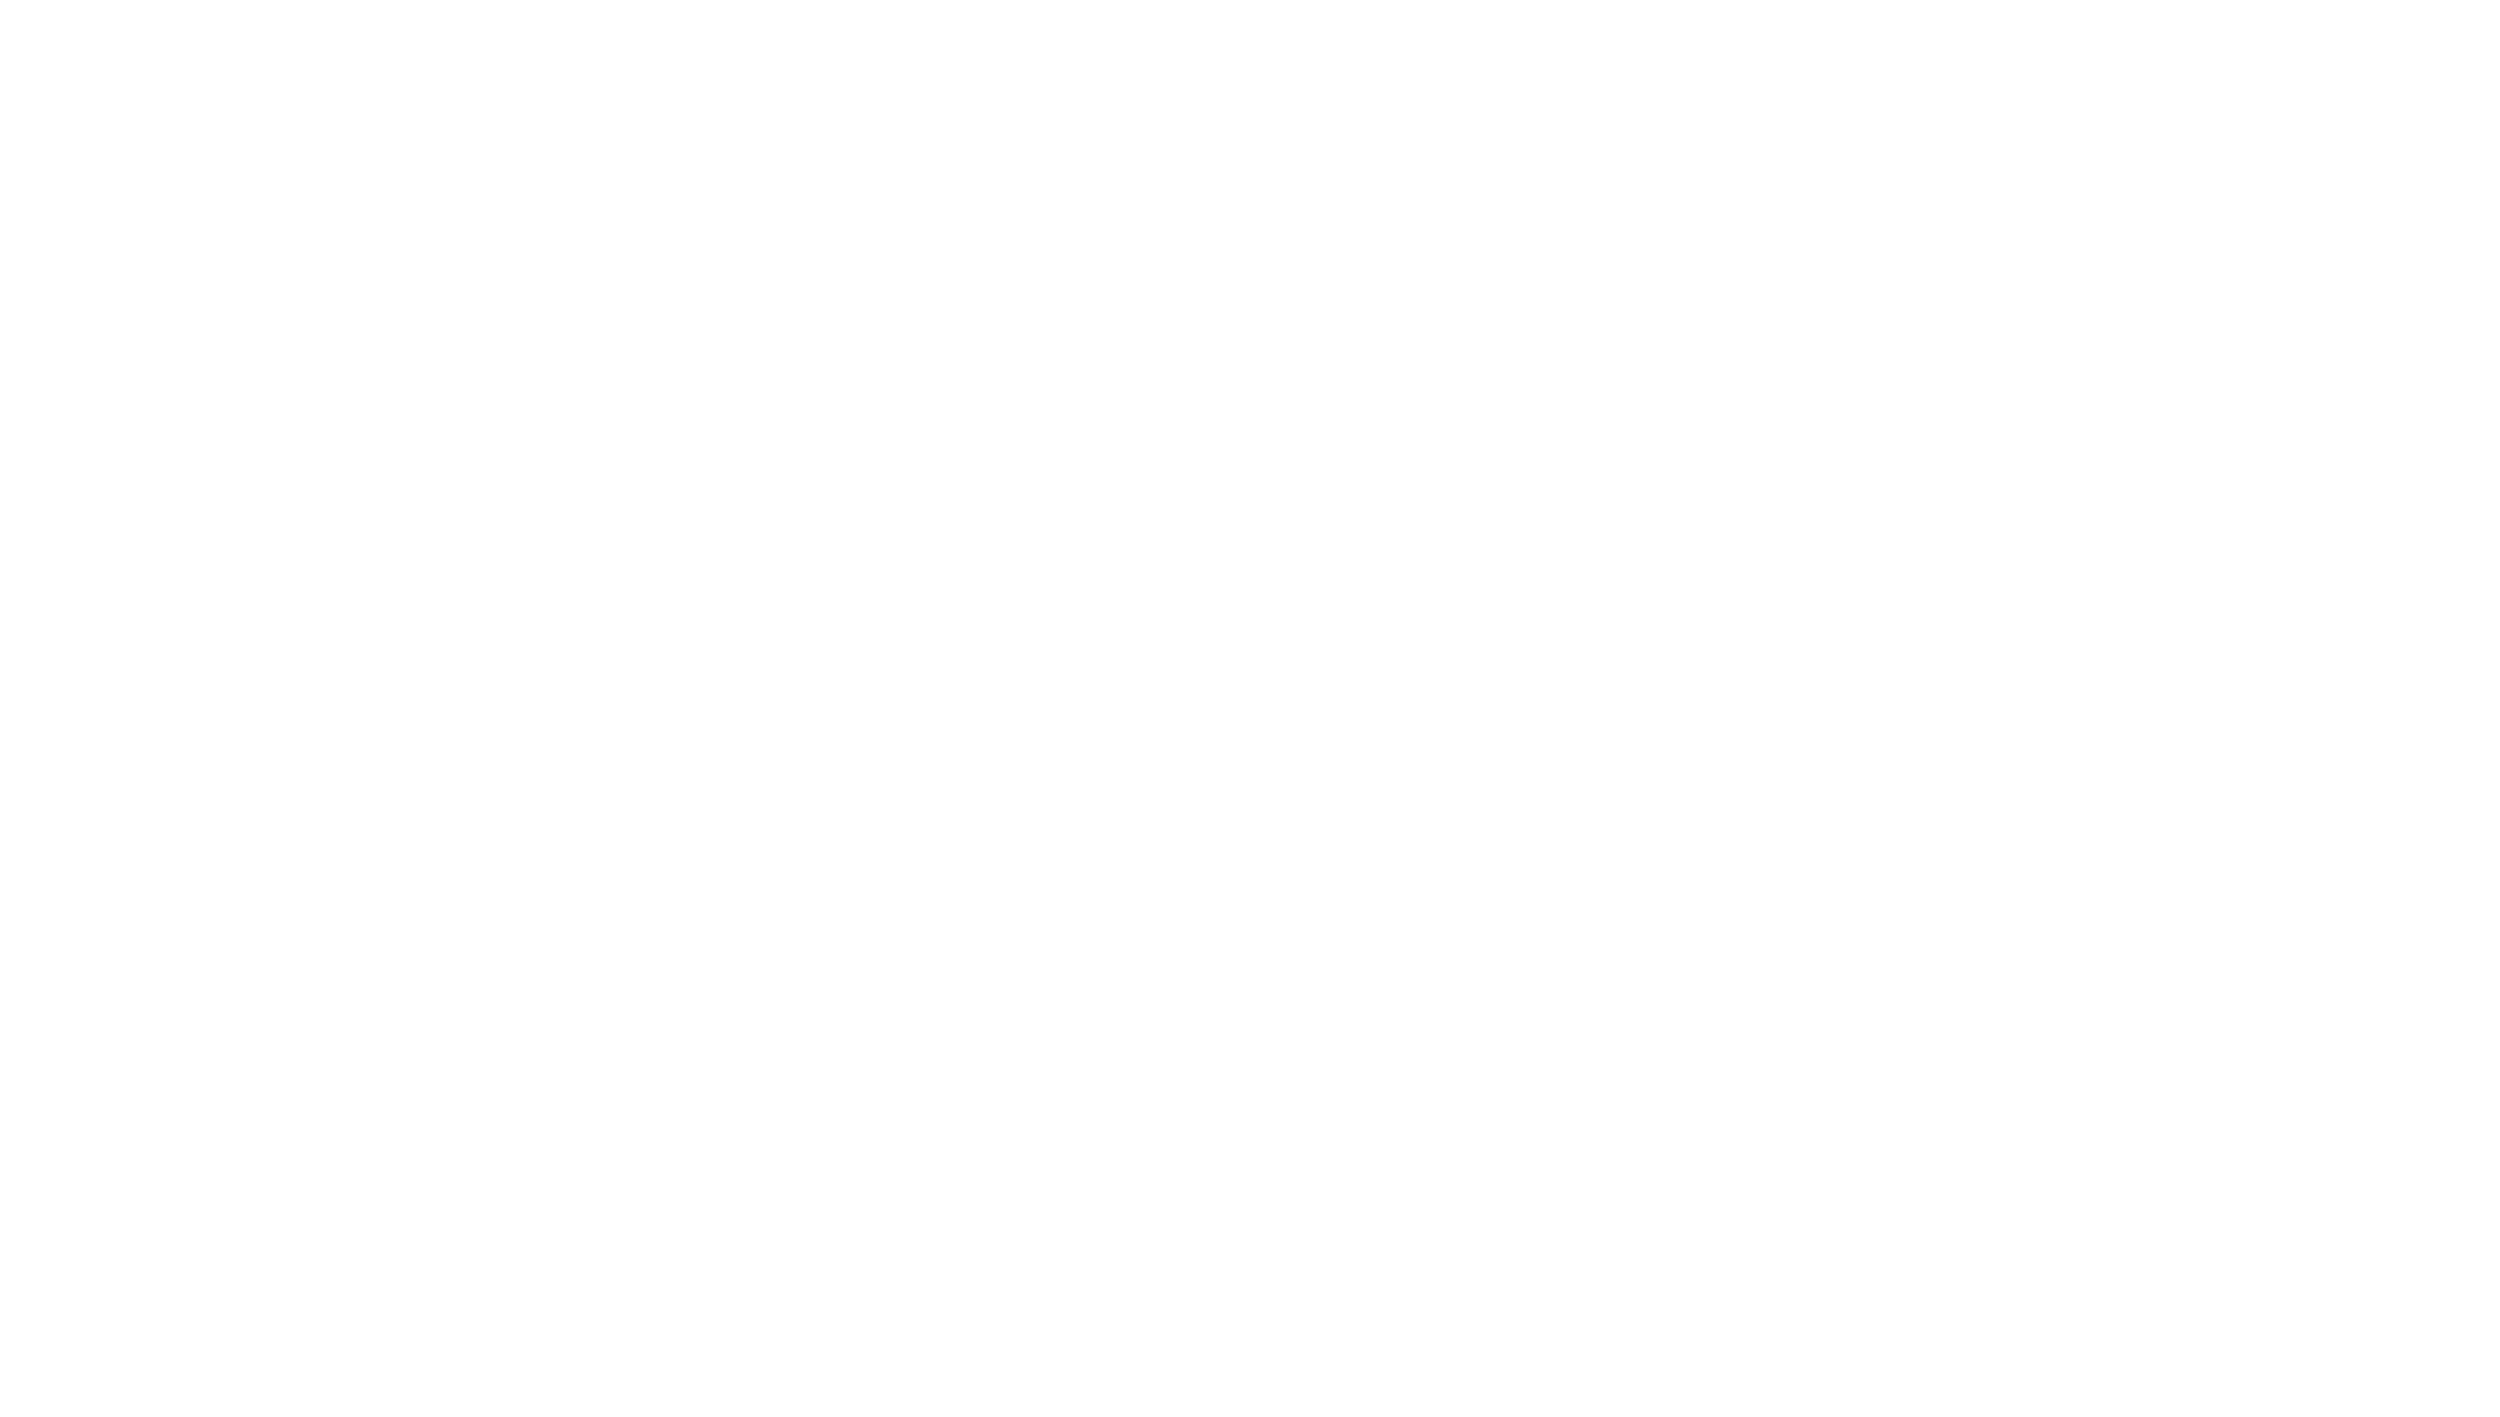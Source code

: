 digraph finite_state_machine {
  bgcolor = "transparent";
  rankdir = LR;
  ratio = 0.5625; // 16:9.

  // Invisible node from which to draw start transition to start state.
  node [style = invis]; -1;

  // Accept states.
  node [color = "white", fontcolor = "white", style = "", shape = doublecircle, xlabel = "IGNORED"]; 1;
  node [color = "white", fontcolor = "white", style = "", shape = doublecircle, xlabel = "CLOSING_PAREN"]; 10;
  node [color = "white", fontcolor = "white", style = "", shape = doublecircle, xlabel = "NUMBER"]; 13;
  node [color = "white", fontcolor = "white", style = "", shape = doublecircle, xlabel = "NUMBER"]; 14;
  node [color = "white", fontcolor = "white", style = "", shape = doublecircle, xlabel = "COLON"]; 15;
  node [color = "white", fontcolor = "white", style = "", shape = doublecircle, xlabel = "EQUALS"]; 16;
  node [color = "white", fontcolor = "white", style = "", shape = doublecircle, xlabel = "AT"]; 17;
  node [color = "white", fontcolor = "white", style = "", shape = doublecircle, xlabel = "NAME"]; 18;
  node [color = "white", fontcolor = "white", style = "", shape = doublecircle, xlabel = "OPENING_BRACKET"]; 19;
  node [color = "white", fontcolor = "white", style = "", shape = doublecircle, xlabel = "IGNORED"]; 2;
  node [color = "white", fontcolor = "white", style = "", shape = doublecircle, xlabel = "CLOSING_BRACKET"]; 20;
  node [color = "white", fontcolor = "white", style = "", shape = doublecircle, xlabel = "OPENING_BRACE"]; 21;
  node [color = "white", fontcolor = "white", style = "", shape = doublecircle, xlabel = "BAR"]; 22;
  node [color = "white", fontcolor = "white", style = "", shape = doublecircle, xlabel = "CLOSING_BRACE"]; 23;
  node [color = "white", fontcolor = "white", style = "", shape = doublecircle, xlabel = "STRING_VALUE"]; 25;
  node [color = "white", fontcolor = "white", style = "", shape = doublecircle, xlabel = "IGNORED"]; 3;
  node [color = "white", fontcolor = "white", style = "", shape = doublecircle, xlabel = "STRING_VALUE"]; 30;
  node [color = "white", fontcolor = "white", style = "", shape = doublecircle, xlabel = "ELLIPSIS"]; 34;
  node [color = "white", fontcolor = "white", style = "", shape = doublecircle, xlabel = "NUMBER"]; 35;
  node [color = "white", fontcolor = "white", style = "", shape = doublecircle, xlabel = "NUMBER"]; 37;
  node [color = "white", fontcolor = "white", style = "", shape = doublecircle, xlabel = "BANG"]; 4;
  node [color = "white", fontcolor = "white", style = "", shape = doublecircle, xlabel = "BLOCK_STRING_VALUE"]; 44;
  node [color = "white", fontcolor = "white", style = "", shape = doublecircle, xlabel = "IGNORED"]; 6;
  node [color = "white", fontcolor = "white", style = "", shape = doublecircle, xlabel = "DOLLAR"]; 7;
  node [color = "white", fontcolor = "white", style = "", shape = doublecircle, xlabel = "AMPERSAND"]; 8;
  node [color = "white", fontcolor = "white", style = "", shape = doublecircle, xlabel = "OPENING_PAREN"]; 9;

  // Catch-all (default) for remaining states.
  node [color = "white", fontcolor = "white", style = "", shape = circle, xlabel = ""];

  -1 -> 0 [color = "white", fontcolor = "white"];
  0 -> 1 [color = "white", fontcolor = "white", label = "\\t"];
  0 -> 2 [color = "white", fontcolor = "white", label = "\\n"];
  0 -> 3 [color = "white", fontcolor = "white", label = "\\r"];
  0 -> 1 [color = "white", fontcolor = "white", label = "SP"];
  0 -> 4 [color = "white", fontcolor = "white", label = "!"];
  0 -> 5 [color = "white", fontcolor = "white", label = "\""];
  0 -> 6 [color = "white", fontcolor = "white", label = "#"];
  0 -> 7 [color = "white", fontcolor = "white", label = "$"];
  0 -> 8 [color = "white", fontcolor = "white", label = "&"];
  0 -> 9 [color = "white", fontcolor = "white", label = "("];
  0 -> 10 [color = "white", fontcolor = "white", label = ")"];
  0 -> 2 [color = "white", fontcolor = "white", label = ","];
  0 -> 11 [color = "white", fontcolor = "white", label = "-"];
  0 -> 12 [color = "white", fontcolor = "white", label = "."];
  0 -> 13 [color = "white", fontcolor = "white", label = "0"];
  0 -> 14 [color = "white", fontcolor = "white", label = "1-9"];
  0 -> 15 [color = "white", fontcolor = "white", label = ":"];
  0 -> 16 [color = "white", fontcolor = "white", label = "="];
  0 -> 17 [color = "white", fontcolor = "white", label = "@"];
  0 -> 18 [color = "white", fontcolor = "white", label = "A-Z"];
  0 -> 19 [color = "white", fontcolor = "white", label = "["];
  0 -> 20 [color = "white", fontcolor = "white", label = "]"];
  0 -> 18 [color = "white", fontcolor = "white", label = "_"];
  0 -> 18 [color = "white", fontcolor = "white", label = "a-z"];
  0 -> 21 [color = "white", fontcolor = "white", label = "{"];
  0 -> 22 [color = "white", fontcolor = "white", label = "|"];
  0 -> 23 [color = "white", fontcolor = "white", label = "}"];
  0 -> 2 [color = "white", fontcolor = "white", label = "\\ufeff"];
  1 -> 1 [color = "white", fontcolor = "white", label = "\\t"];
  1 -> 1 [color = "white", fontcolor = "white", label = "SP"];
  3 -> 2 [color = "white", fontcolor = "white", label = "\\n"];
  5 -> 24 [color = "white", fontcolor = "white", label = "\\t"];
  5 -> 24 [color = "white", fontcolor = "white", label = "SP-!"];
  5 -> 25 [color = "white", fontcolor = "white", label = "\""];
  5 -> 24 [color = "white", fontcolor = "white", label = "#-["];
  5 -> 26 [color = "white", fontcolor = "white", label = "\\\\"];
  5 -> 24 [color = "white", fontcolor = "white", label = "]-\\uffff"];
  6 -> 6 [color = "white", fontcolor = "white", label = "\\t"];
  6 -> 6 [color = "white", fontcolor = "white", label = "SP-\\uffff"];
  11 -> 13 [color = "white", fontcolor = "white", label = "0"];
  11 -> 14 [color = "white", fontcolor = "white", label = "1-9"];
  12 -> 27 [color = "white", fontcolor = "white", label = "."];
  13 -> 28 [color = "white", fontcolor = "white", label = "."];
  13 -> 29 [color = "white", fontcolor = "white", label = "E"];
  13 -> 29 [color = "white", fontcolor = "white", label = "e"];
  14 -> 28 [color = "white", fontcolor = "white", label = "."];
  14 -> 14 [color = "white", fontcolor = "white", label = "0-9"];
  14 -> 29 [color = "white", fontcolor = "white", label = "E"];
  14 -> 29 [color = "white", fontcolor = "white", label = "e"];
  18 -> 18 [color = "white", fontcolor = "white", label = "0-9"];
  18 -> 18 [color = "white", fontcolor = "white", label = "A-Z"];
  18 -> 18 [color = "white", fontcolor = "white", label = "_"];
  18 -> 18 [color = "white", fontcolor = "white", label = "a-z"];
  24 -> 24 [color = "white", fontcolor = "white", label = "\\t"];
  24 -> 24 [color = "white", fontcolor = "white", label = "SP-!"];
  24 -> 30 [color = "white", fontcolor = "white", label = "\""];
  24 -> 24 [color = "white", fontcolor = "white", label = "#-["];
  24 -> 26 [color = "white", fontcolor = "white", label = "\\\\"];
  24 -> 24 [color = "white", fontcolor = "white", label = "]-\\uffff"];
  25 -> 31 [color = "white", fontcolor = "white", label = "\""];
  26 -> 24 [color = "white", fontcolor = "white", label = "\""];
  26 -> 24 [color = "white", fontcolor = "white", label = "/"];
  26 -> 32 [color = "white", fontcolor = "white", label = "\\\\"];
  26 -> 24 [color = "white", fontcolor = "white", label = "b"];
  26 -> 24 [color = "white", fontcolor = "white", label = "f"];
  26 -> 24 [color = "white", fontcolor = "white", label = "n"];
  26 -> 24 [color = "white", fontcolor = "white", label = "r"];
  26 -> 24 [color = "white", fontcolor = "white", label = "t"];
  26 -> 33 [color = "white", fontcolor = "white", label = "u"];
  27 -> 34 [color = "white", fontcolor = "white", label = "."];
  28 -> 35 [color = "white", fontcolor = "white", label = "0-9"];
  29 -> 36 [color = "white", fontcolor = "white", label = "+"];
  29 -> 36 [color = "white", fontcolor = "white", label = "-"];
  29 -> 37 [color = "white", fontcolor = "white", label = "0-9"];
  31 -> 31 [color = "white", fontcolor = "white", label = "\\t-\\n"];
  31 -> 31 [color = "white", fontcolor = "white", label = "\\r"];
  31 -> 31 [color = "white", fontcolor = "white", label = "SP-!"];
  31 -> 38 [color = "white", fontcolor = "white", label = "\""];
  31 -> 31 [color = "white", fontcolor = "white", label = "#-["];
  31 -> 39 [color = "white", fontcolor = "white", label = "\\\\"];
  31 -> 31 [color = "white", fontcolor = "white", label = "]-\\uffff"];
  32 -> 24 [color = "white", fontcolor = "white", label = "/"];
  32 -> 32 [color = "white", fontcolor = "white", label = "\\\\"];
  32 -> 24 [color = "white", fontcolor = "white", label = "b"];
  32 -> 24 [color = "white", fontcolor = "white", label = "f"];
  32 -> 24 [color = "white", fontcolor = "white", label = "n"];
  32 -> 24 [color = "white", fontcolor = "white", label = "r"];
  32 -> 24 [color = "white", fontcolor = "white", label = "t"];
  32 -> 33 [color = "white", fontcolor = "white", label = "u"];
  33 -> 40 [color = "white", fontcolor = "white", label = "0-9"];
  33 -> 40 [color = "white", fontcolor = "white", label = "A-F"];
  33 -> 40 [color = "white", fontcolor = "white", label = "a-f"];
  35 -> 35 [color = "white", fontcolor = "white", label = "0-9"];
  35 -> 29 [color = "white", fontcolor = "white", label = "E"];
  35 -> 29 [color = "white", fontcolor = "white", label = "e"];
  36 -> 37 [color = "white", fontcolor = "white", label = "0-9"];
  37 -> 37 [color = "white", fontcolor = "white", label = "0-9"];
  38 -> 31 [color = "white", fontcolor = "white", label = "\\t-\\n"];
  38 -> 31 [color = "white", fontcolor = "white", label = "\\r"];
  38 -> 31 [color = "white", fontcolor = "white", label = "SP-!"];
  38 -> 41 [color = "white", fontcolor = "white", label = "\""];
  38 -> 31 [color = "white", fontcolor = "white", label = "#-["];
  38 -> 39 [color = "white", fontcolor = "white", label = "\\\\"];
  38 -> 31 [color = "white", fontcolor = "white", label = "]-\\uffff"];
  39 -> 31 [color = "white", fontcolor = "white", label = "\\t-\\n"];
  39 -> 31 [color = "white", fontcolor = "white", label = "\\r"];
  39 -> 31 [color = "white", fontcolor = "white", label = "SP-!"];
  39 -> 42 [color = "white", fontcolor = "white", label = "\""];
  39 -> 31 [color = "white", fontcolor = "white", label = "#-["];
  39 -> 39 [color = "white", fontcolor = "white", label = "\\\\"];
  39 -> 31 [color = "white", fontcolor = "white", label = "]-\\uffff"];
  40 -> 43 [color = "white", fontcolor = "white", label = "0-9"];
  40 -> 43 [color = "white", fontcolor = "white", label = "A-F"];
  40 -> 43 [color = "white", fontcolor = "white", label = "a-f"];
  41 -> 31 [color = "white", fontcolor = "white", label = "\\t-\\n"];
  41 -> 31 [color = "white", fontcolor = "white", label = "\\r"];
  41 -> 31 [color = "white", fontcolor = "white", label = "SP-!"];
  41 -> 44 [color = "white", fontcolor = "white", label = "\""];
  41 -> 31 [color = "white", fontcolor = "white", label = "#-["];
  41 -> 39 [color = "white", fontcolor = "white", label = "\\\\"];
  41 -> 31 [color = "white", fontcolor = "white", label = "]-\\uffff"];
  42 -> 31 [color = "white", fontcolor = "white", label = "\\t-\\n"];
  42 -> 31 [color = "white", fontcolor = "white", label = "\\r"];
  42 -> 31 [color = "white", fontcolor = "white", label = "SP-!"];
  42 -> 45 [color = "white", fontcolor = "white", label = "\""];
  42 -> 31 [color = "white", fontcolor = "white", label = "#-["];
  42 -> 39 [color = "white", fontcolor = "white", label = "\\\\"];
  42 -> 31 [color = "white", fontcolor = "white", label = "]-\\uffff"];
  43 -> 46 [color = "white", fontcolor = "white", label = "0-9"];
  43 -> 46 [color = "white", fontcolor = "white", label = "A-F"];
  43 -> 46 [color = "white", fontcolor = "white", label = "a-f"];
  45 -> 31 [color = "white", fontcolor = "white", label = "\\n"];
  45 -> 31 [color = "white", fontcolor = "white", label = "\\r"];
  45 -> 31 [color = "white", fontcolor = "white", label = "SP-["];
  45 -> 39 [color = "white", fontcolor = "white", label = "\\\\"];
  45 -> 31 [color = "white", fontcolor = "white", label = "]-\\uffff"];
  46 -> 24 [color = "white", fontcolor = "white", label = "0-9"];
  46 -> 24 [color = "white", fontcolor = "white", label = "A-F"];
  46 -> 24 [color = "white", fontcolor = "white", label = "a-f"];
}